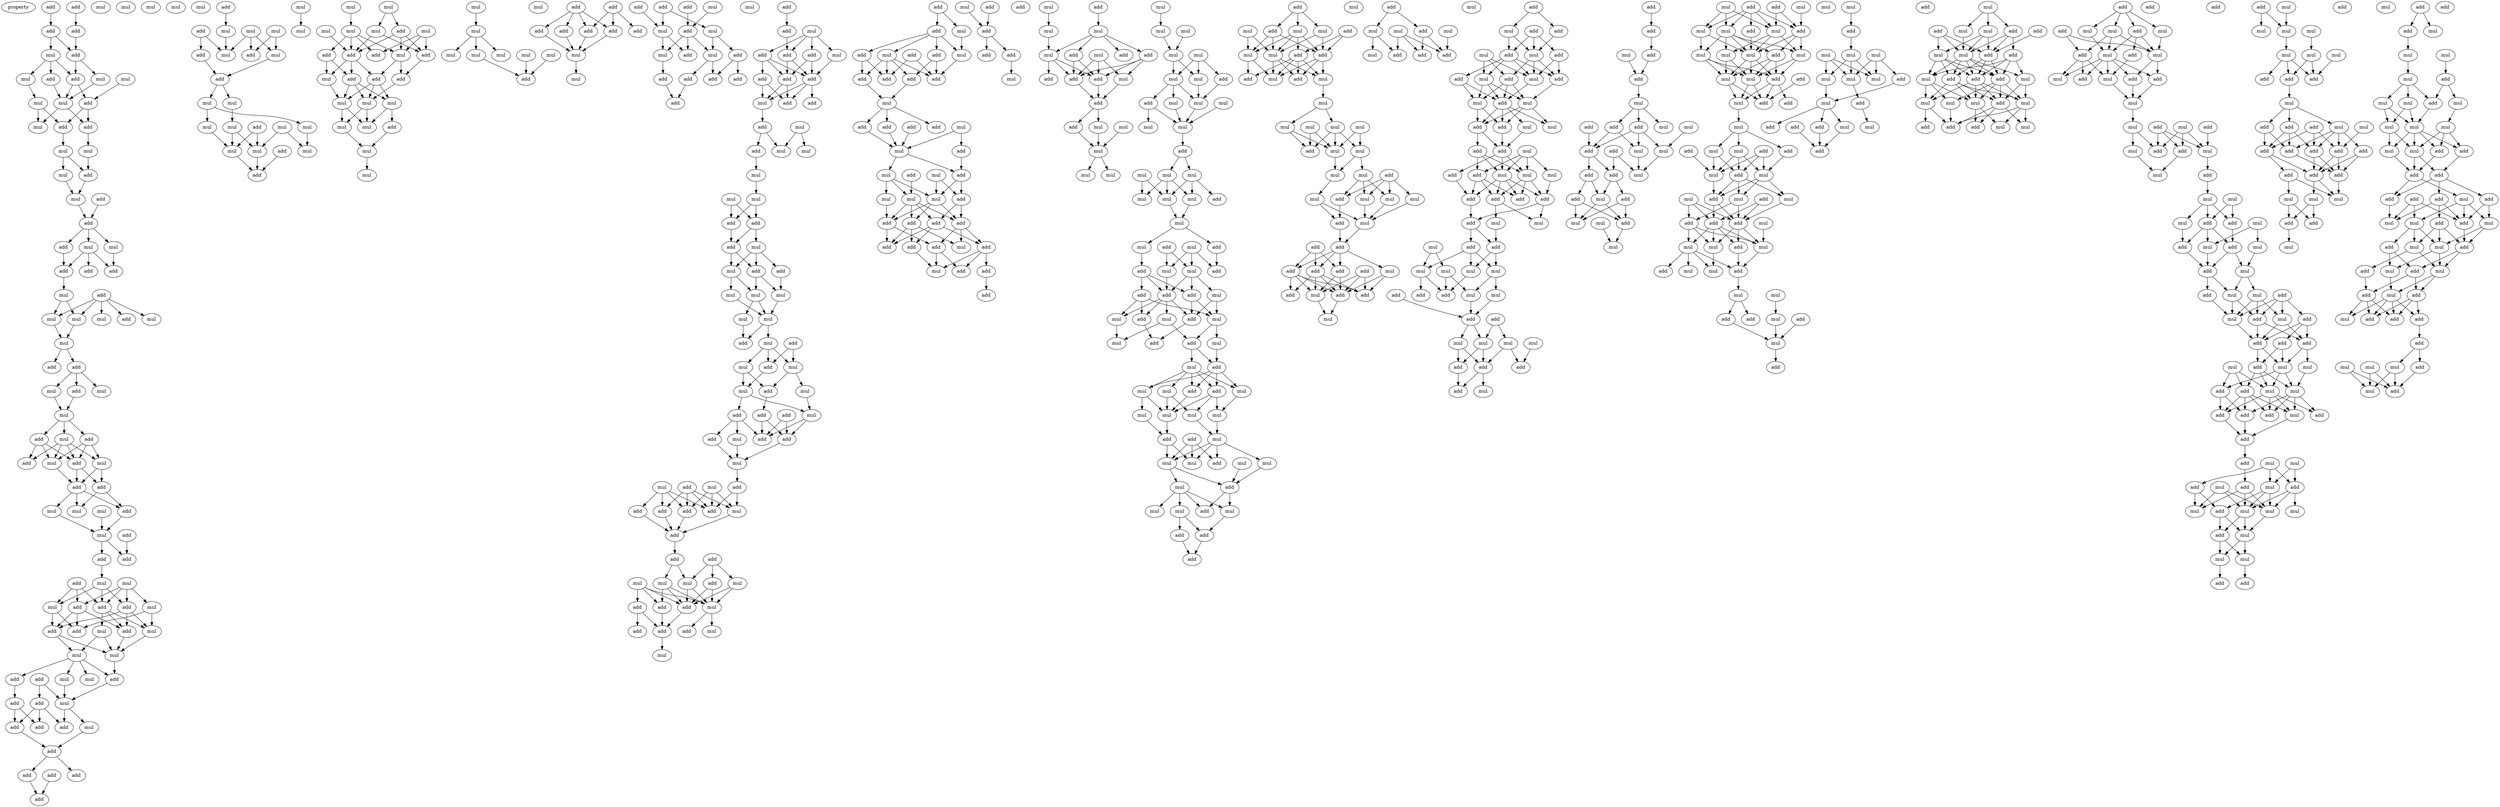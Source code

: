 digraph {
    node [fontcolor=black]
    property [mul=2,lf=1.2]
    0 [ label = add ];
    1 [ label = add ];
    2 [ label = mul ];
    3 [ label = add ];
    4 [ label = add ];
    5 [ label = add ];
    6 [ label = mul ];
    7 [ label = add ];
    8 [ label = mul ];
    9 [ label = add ];
    10 [ label = mul ];
    11 [ label = mul ];
    12 [ label = add ];
    13 [ label = mul ];
    14 [ label = mul ];
    15 [ label = mul ];
    16 [ label = add ];
    17 [ label = add ];
    18 [ label = mul ];
    19 [ label = mul ];
    20 [ label = add ];
    21 [ label = mul ];
    22 [ label = mul ];
    23 [ label = add ];
    24 [ label = add ];
    25 [ label = add ];
    26 [ label = mul ];
    27 [ label = mul ];
    28 [ label = add ];
    29 [ label = add ];
    30 [ label = add ];
    31 [ label = mul ];
    32 [ label = add ];
    33 [ label = mul ];
    34 [ label = mul ];
    35 [ label = mul ];
    36 [ label = mul ];
    37 [ label = add ];
    38 [ label = mul ];
    39 [ label = add ];
    40 [ label = add ];
    41 [ label = add ];
    42 [ label = mul ];
    43 [ label = mul ];
    44 [ label = mul ];
    45 [ label = mul ];
    46 [ label = mul ];
    47 [ label = add ];
    48 [ label = add ];
    49 [ label = mul ];
    50 [ label = add ];
    51 [ label = add ];
    52 [ label = mul ];
    53 [ label = mul ];
    54 [ label = add ];
    55 [ label = add ];
    56 [ label = mul ];
    57 [ label = add ];
    58 [ label = mul ];
    59 [ label = mul ];
    60 [ label = mul ];
    61 [ label = mul ];
    62 [ label = add ];
    63 [ label = add ];
    64 [ label = add ];
    65 [ label = add ];
    66 [ label = mul ];
    67 [ label = mul ];
    68 [ label = add ];
    69 [ label = mul ];
    70 [ label = add ];
    71 [ label = mul ];
    72 [ label = add ];
    73 [ label = add ];
    74 [ label = add ];
    75 [ label = mul ];
    76 [ label = mul ];
    77 [ label = add ];
    78 [ label = mul ];
    79 [ label = mul ];
    80 [ label = add ];
    81 [ label = mul ];
    82 [ label = add ];
    83 [ label = mul ];
    84 [ label = add ];
    85 [ label = add ];
    86 [ label = mul ];
    87 [ label = add ];
    88 [ label = add ];
    89 [ label = add ];
    90 [ label = mul ];
    91 [ label = mul ];
    92 [ label = add ];
    93 [ label = add ];
    94 [ label = add ];
    95 [ label = add ];
    96 [ label = add ];
    97 [ label = add ];
    98 [ label = add ];
    99 [ label = add ];
    100 [ label = mul ];
    101 [ label = mul ];
    102 [ label = mul ];
    103 [ label = add ];
    104 [ label = mul ];
    105 [ label = mul ];
    106 [ label = mul ];
    107 [ label = add ];
    108 [ label = add ];
    109 [ label = mul ];
    110 [ label = mul ];
    111 [ label = mul ];
    112 [ label = mul ];
    113 [ label = mul ];
    114 [ label = mul ];
    115 [ label = mul ];
    116 [ label = add ];
    117 [ label = add ];
    118 [ label = mul ];
    119 [ label = mul ];
    120 [ label = mul ];
    121 [ label = add ];
    122 [ label = mul ];
    123 [ label = mul ];
    124 [ label = mul ];
    125 [ label = mul ];
    126 [ label = mul ];
    127 [ label = add ];
    128 [ label = mul ];
    129 [ label = add ];
    130 [ label = add ];
    131 [ label = add ];
    132 [ label = add ];
    133 [ label = mul ];
    134 [ label = add ];
    135 [ label = mul ];
    136 [ label = add ];
    137 [ label = add ];
    138 [ label = mul ];
    139 [ label = mul ];
    140 [ label = mul ];
    141 [ label = mul ];
    142 [ label = add ];
    143 [ label = mul ];
    144 [ label = mul ];
    145 [ label = mul ];
    146 [ label = mul ];
    147 [ label = mul ];
    148 [ label = mul ];
    149 [ label = mul ];
    150 [ label = mul ];
    151 [ label = mul ];
    152 [ label = mul ];
    153 [ label = mul ];
    154 [ label = add ];
    155 [ label = add ];
    156 [ label = add ];
    157 [ label = add ];
    158 [ label = add ];
    159 [ label = add ];
    160 [ label = add ];
    161 [ label = add ];
    162 [ label = mul ];
    163 [ label = add ];
    164 [ label = add ];
    165 [ label = mul ];
    166 [ label = add ];
    167 [ label = mul ];
    168 [ label = mul ];
    169 [ label = add ];
    170 [ label = mul ];
    171 [ label = mul ];
    172 [ label = add ];
    173 [ label = add ];
    174 [ label = mul ];
    175 [ label = mul ];
    176 [ label = add ];
    177 [ label = add ];
    178 [ label = add ];
    179 [ label = add ];
    180 [ label = add ];
    181 [ label = add ];
    182 [ label = add ];
    183 [ label = mul ];
    184 [ label = add ];
    185 [ label = mul ];
    186 [ label = add ];
    187 [ label = add ];
    188 [ label = add ];
    189 [ label = add ];
    190 [ label = add ];
    191 [ label = add ];
    192 [ label = add ];
    193 [ label = mul ];
    194 [ label = add ];
    195 [ label = mul ];
    196 [ label = add ];
    197 [ label = mul ];
    198 [ label = mul ];
    199 [ label = mul ];
    200 [ label = mul ];
    201 [ label = mul ];
    202 [ label = add ];
    203 [ label = add ];
    204 [ label = mul ];
    205 [ label = add ];
    206 [ label = add ];
    207 [ label = mul ];
    208 [ label = add ];
    209 [ label = mul ];
    210 [ label = mul ];
    211 [ label = mul ];
    212 [ label = mul ];
    213 [ label = mul ];
    214 [ label = add ];
    215 [ label = add ];
    216 [ label = mul ];
    217 [ label = add ];
    218 [ label = mul ];
    219 [ label = mul ];
    220 [ label = add ];
    221 [ label = mul ];
    222 [ label = mul ];
    223 [ label = add ];
    224 [ label = add ];
    225 [ label = mul ];
    226 [ label = add ];
    227 [ label = add ];
    228 [ label = add ];
    229 [ label = add ];
    230 [ label = mul ];
    231 [ label = mul ];
    232 [ label = add ];
    233 [ label = mul ];
    234 [ label = mul ];
    235 [ label = add ];
    236 [ label = add ];
    237 [ label = mul ];
    238 [ label = add ];
    239 [ label = add ];
    240 [ label = add ];
    241 [ label = add ];
    242 [ label = add ];
    243 [ label = add ];
    244 [ label = mul ];
    245 [ label = mul ];
    246 [ label = mul ];
    247 [ label = mul ];
    248 [ label = add ];
    249 [ label = add ];
    250 [ label = mul ];
    251 [ label = add ];
    252 [ label = add ];
    253 [ label = add ];
    254 [ label = add ];
    255 [ label = mul ];
    256 [ label = add ];
    257 [ label = mul ];
    258 [ label = add ];
    259 [ label = mul ];
    260 [ label = add ];
    261 [ label = mul ];
    262 [ label = add ];
    263 [ label = add ];
    264 [ label = mul ];
    265 [ label = add ];
    266 [ label = add ];
    267 [ label = add ];
    268 [ label = add ];
    269 [ label = add ];
    270 [ label = mul ];
    271 [ label = add ];
    272 [ label = mul ];
    273 [ label = add ];
    274 [ label = add ];
    275 [ label = add ];
    276 [ label = add ];
    277 [ label = mul ];
    278 [ label = add ];
    279 [ label = mul ];
    280 [ label = add ];
    281 [ label = mul ];
    282 [ label = mul ];
    283 [ label = add ];
    284 [ label = mul ];
    285 [ label = mul ];
    286 [ label = add ];
    287 [ label = add ];
    288 [ label = add ];
    289 [ label = add ];
    290 [ label = add ];
    291 [ label = add ];
    292 [ label = add ];
    293 [ label = mul ];
    294 [ label = add ];
    295 [ label = mul ];
    296 [ label = add ];
    297 [ label = add ];
    298 [ label = add ];
    299 [ label = mul ];
    300 [ label = add ];
    301 [ label = add ];
    302 [ label = add ];
    303 [ label = add ];
    304 [ label = add ];
    305 [ label = mul ];
    306 [ label = mul ];
    307 [ label = add ];
    308 [ label = mul ];
    309 [ label = mul ];
    310 [ label = mul ];
    311 [ label = add ];
    312 [ label = add ];
    313 [ label = add ];
    314 [ label = mul ];
    315 [ label = add ];
    316 [ label = add ];
    317 [ label = mul ];
    318 [ label = add ];
    319 [ label = add ];
    320 [ label = mul ];
    321 [ label = add ];
    322 [ label = mul ];
    323 [ label = mul ];
    324 [ label = mul ];
    325 [ label = mul ];
    326 [ label = mul ];
    327 [ label = mul ];
    328 [ label = mul ];
    329 [ label = mul ];
    330 [ label = mul ];
    331 [ label = add ];
    332 [ label = mul ];
    333 [ label = mul ];
    334 [ label = mul ];
    335 [ label = mul ];
    336 [ label = mul ];
    337 [ label = add ];
    338 [ label = mul ];
    339 [ label = mul ];
    340 [ label = add ];
    341 [ label = mul ];
    342 [ label = mul ];
    343 [ label = mul ];
    344 [ label = mul ];
    345 [ label = mul ];
    346 [ label = add ];
    347 [ label = mul ];
    348 [ label = mul ];
    349 [ label = add ];
    350 [ label = mul ];
    351 [ label = add ];
    352 [ label = mul ];
    353 [ label = add ];
    354 [ label = mul ];
    355 [ label = mul ];
    356 [ label = add ];
    357 [ label = mul ];
    358 [ label = add ];
    359 [ label = add ];
    360 [ label = add ];
    361 [ label = mul ];
    362 [ label = add ];
    363 [ label = mul ];
    364 [ label = add ];
    365 [ label = mul ];
    366 [ label = mul ];
    367 [ label = mul ];
    368 [ label = add ];
    369 [ label = add ];
    370 [ label = add ];
    371 [ label = mul ];
    372 [ label = mul ];
    373 [ label = add ];
    374 [ label = add ];
    375 [ label = mul ];
    376 [ label = mul ];
    377 [ label = mul ];
    378 [ label = mul ];
    379 [ label = mul ];
    380 [ label = mul ];
    381 [ label = mul ];
    382 [ label = add ];
    383 [ label = add ];
    384 [ label = add ];
    385 [ label = mul ];
    386 [ label = mul ];
    387 [ label = mul ];
    388 [ label = mul ];
    389 [ label = mul ];
    390 [ label = add ];
    391 [ label = mul ];
    392 [ label = mul ];
    393 [ label = add ];
    394 [ label = mul ];
    395 [ label = add ];
    396 [ label = add ];
    397 [ label = add ];
    398 [ label = add ];
    399 [ label = add ];
    400 [ label = add ];
    401 [ label = mul ];
    402 [ label = mul ];
    403 [ label = mul ];
    404 [ label = mul ];
    405 [ label = mul ];
    406 [ label = add ];
    407 [ label = add ];
    408 [ label = mul ];
    409 [ label = add ];
    410 [ label = add ];
    411 [ label = mul ];
    412 [ label = mul ];
    413 [ label = mul ];
    414 [ label = mul ];
    415 [ label = mul ];
    416 [ label = mul ];
    417 [ label = mul ];
    418 [ label = mul ];
    419 [ label = mul ];
    420 [ label = add ];
    421 [ label = mul ];
    422 [ label = mul ];
    423 [ label = add ];
    424 [ label = mul ];
    425 [ label = mul ];
    426 [ label = add ];
    427 [ label = mul ];
    428 [ label = mul ];
    429 [ label = add ];
    430 [ label = mul ];
    431 [ label = add ];
    432 [ label = add ];
    433 [ label = add ];
    434 [ label = add ];
    435 [ label = add ];
    436 [ label = add ];
    437 [ label = mul ];
    438 [ label = add ];
    439 [ label = mul ];
    440 [ label = add ];
    441 [ label = add ];
    442 [ label = mul ];
    443 [ label = add ];
    444 [ label = mul ];
    445 [ label = mul ];
    446 [ label = mul ];
    447 [ label = add ];
    448 [ label = add ];
    449 [ label = add ];
    450 [ label = add ];
    451 [ label = mul ];
    452 [ label = mul ];
    453 [ label = add ];
    454 [ label = mul ];
    455 [ label = add ];
    456 [ label = add ];
    457 [ label = add ];
    458 [ label = mul ];
    459 [ label = mul ];
    460 [ label = add ];
    461 [ label = add ];
    462 [ label = add ];
    463 [ label = mul ];
    464 [ label = add ];
    465 [ label = mul ];
    466 [ label = add ];
    467 [ label = mul ];
    468 [ label = mul ];
    469 [ label = add ];
    470 [ label = mul ];
    471 [ label = mul ];
    472 [ label = add ];
    473 [ label = mul ];
    474 [ label = add ];
    475 [ label = add ];
    476 [ label = add ];
    477 [ label = mul ];
    478 [ label = add ];
    479 [ label = mul ];
    480 [ label = mul ];
    481 [ label = add ];
    482 [ label = add ];
    483 [ label = add ];
    484 [ label = add ];
    485 [ label = add ];
    486 [ label = mul ];
    487 [ label = mul ];
    488 [ label = add ];
    489 [ label = add ];
    490 [ label = mul ];
    491 [ label = mul ];
    492 [ label = mul ];
    493 [ label = mul ];
    494 [ label = mul ];
    495 [ label = add ];
    496 [ label = add ];
    497 [ label = add ];
    498 [ label = mul ];
    499 [ label = mul ];
    500 [ label = add ];
    501 [ label = add ];
    502 [ label = mul ];
    503 [ label = mul ];
    504 [ label = mul ];
    505 [ label = mul ];
    506 [ label = add ];
    507 [ label = add ];
    508 [ label = add ];
    509 [ label = add ];
    510 [ label = add ];
    511 [ label = mul ];
    512 [ label = add ];
    513 [ label = mul ];
    514 [ label = add ];
    515 [ label = add ];
    516 [ label = mul ];
    517 [ label = mul ];
    518 [ label = add ];
    519 [ label = mul ];
    520 [ label = add ];
    521 [ label = add ];
    522 [ label = add ];
    523 [ label = add ];
    524 [ label = mul ];
    525 [ label = mul ];
    526 [ label = mul ];
    527 [ label = add ];
    528 [ label = add ];
    529 [ label = add ];
    530 [ label = mul ];
    531 [ label = add ];
    532 [ label = mul ];
    533 [ label = mul ];
    534 [ label = add ];
    535 [ label = mul ];
    536 [ label = add ];
    537 [ label = mul ];
    538 [ label = add ];
    539 [ label = mul ];
    540 [ label = add ];
    541 [ label = add ];
    542 [ label = mul ];
    543 [ label = mul ];
    544 [ label = mul ];
    545 [ label = mul ];
    546 [ label = mul ];
    547 [ label = mul ];
    548 [ label = add ];
    549 [ label = mul ];
    550 [ label = mul ];
    551 [ label = add ];
    552 [ label = add ];
    553 [ label = mul ];
    554 [ label = add ];
    555 [ label = mul ];
    556 [ label = add ];
    557 [ label = mul ];
    558 [ label = add ];
    559 [ label = mul ];
    560 [ label = add ];
    561 [ label = add ];
    562 [ label = mul ];
    563 [ label = mul ];
    564 [ label = add ];
    565 [ label = mul ];
    566 [ label = mul ];
    567 [ label = add ];
    568 [ label = add ];
    569 [ label = mul ];
    570 [ label = mul ];
    571 [ label = add ];
    572 [ label = add ];
    573 [ label = add ];
    574 [ label = mul ];
    575 [ label = mul ];
    576 [ label = mul ];
    577 [ label = add ];
    578 [ label = mul ];
    579 [ label = mul ];
    580 [ label = add ];
    581 [ label = mul ];
    582 [ label = add ];
    583 [ label = mul ];
    584 [ label = mul ];
    585 [ label = add ];
    586 [ label = add ];
    587 [ label = mul ];
    588 [ label = mul ];
    589 [ label = add ];
    590 [ label = mul ];
    591 [ label = add ];
    592 [ label = mul ];
    593 [ label = add ];
    594 [ label = add ];
    595 [ label = mul ];
    596 [ label = mul ];
    597 [ label = mul ];
    598 [ label = mul ];
    599 [ label = mul ];
    600 [ label = add ];
    601 [ label = mul ];
    602 [ label = mul ];
    603 [ label = add ];
    604 [ label = add ];
    605 [ label = mul ];
    606 [ label = mul ];
    607 [ label = add ];
    608 [ label = add ];
    609 [ label = add ];
    610 [ label = mul ];
    611 [ label = mul ];
    612 [ label = add ];
    613 [ label = add ];
    614 [ label = mul ];
    615 [ label = add ];
    616 [ label = add ];
    617 [ label = add ];
    618 [ label = mul ];
    619 [ label = mul ];
    620 [ label = add ];
    621 [ label = add ];
    622 [ label = mul ];
    623 [ label = add ];
    624 [ label = mul ];
    625 [ label = mul ];
    626 [ label = mul ];
    627 [ label = mul ];
    628 [ label = mul ];
    629 [ label = add ];
    630 [ label = mul ];
    631 [ label = add ];
    632 [ label = mul ];
    633 [ label = add ];
    634 [ label = add ];
    635 [ label = add ];
    636 [ label = add ];
    637 [ label = add ];
    638 [ label = mul ];
    639 [ label = mul ];
    640 [ label = mul ];
    641 [ label = mul ];
    642 [ label = mul ];
    643 [ label = add ];
    644 [ label = add ];
    645 [ label = mul ];
    646 [ label = add ];
    647 [ label = add ];
    648 [ label = mul ];
    649 [ label = add ];
    650 [ label = mul ];
    651 [ label = mul ];
    652 [ label = add ];
    653 [ label = mul ];
    654 [ label = add ];
    655 [ label = mul ];
    656 [ label = mul ];
    657 [ label = add ];
    658 [ label = add ];
    659 [ label = add ];
    660 [ label = mul ];
    661 [ label = mul ];
    662 [ label = mul ];
    663 [ label = mul ];
    664 [ label = add ];
    665 [ label = mul ];
    666 [ label = add ];
    667 [ label = add ];
    668 [ label = add ];
    669 [ label = mul ];
    670 [ label = mul ];
    671 [ label = mul ];
    672 [ label = add ];
    673 [ label = add ];
    674 [ label = mul ];
    675 [ label = add ];
    676 [ label = mul ];
    677 [ label = add ];
    678 [ label = add ];
    679 [ label = mul ];
    680 [ label = mul ];
    681 [ label = add ];
    682 [ label = add ];
    683 [ label = add ];
    684 [ label = mul ];
    685 [ label = add ];
    686 [ label = mul ];
    687 [ label = mul ];
    688 [ label = add ];
    689 [ label = mul ];
    690 [ label = mul ];
    691 [ label = add ];
    692 [ label = add ];
    693 [ label = add ];
    694 [ label = add ];
    695 [ label = mul ];
    696 [ label = add ];
    697 [ label = add ];
    698 [ label = add ];
    699 [ label = mul ];
    700 [ label = mul ];
    701 [ label = add ];
    702 [ label = add ];
    703 [ label = mul ];
    704 [ label = mul ];
    705 [ label = add ];
    706 [ label = mul ];
    707 [ label = mul ];
    708 [ label = add ];
    709 [ label = mul ];
    710 [ label = mul ];
    711 [ label = mul ];
    712 [ label = add ];
    713 [ label = mul ];
    714 [ label = mul ];
    715 [ label = add ];
    716 [ label = add ];
    717 [ label = add ];
    718 [ label = add ];
    719 [ label = add ];
    720 [ label = mul ];
    721 [ label = mul ];
    722 [ label = mul ];
    723 [ label = mul ];
    724 [ label = mul ];
    725 [ label = mul ];
    726 [ label = add ];
    727 [ label = mul ];
    728 [ label = add ];
    729 [ label = add ];
    730 [ label = add ];
    731 [ label = mul ];
    732 [ label = mul ];
    733 [ label = add ];
    734 [ label = mul ];
    735 [ label = add ];
    736 [ label = mul ];
    737 [ label = add ];
    738 [ label = add ];
    739 [ label = add ];
    740 [ label = add ];
    741 [ label = add ];
    742 [ label = add ];
    743 [ label = add ];
    744 [ label = add ];
    745 [ label = add ];
    746 [ label = mul ];
    747 [ label = mul ];
    748 [ label = mul ];
    749 [ label = add ];
    750 [ label = add ];
    751 [ label = mul ];
    752 [ label = add ];
    753 [ label = add ];
    754 [ label = mul ];
    755 [ label = mul ];
    756 [ label = mul ];
    757 [ label = mul ];
    758 [ label = add ];
    759 [ label = mul ];
    760 [ label = add ];
    761 [ label = mul ];
    762 [ label = mul ];
    763 [ label = mul ];
    764 [ label = mul ];
    765 [ label = mul ];
    766 [ label = add ];
    767 [ label = mul ];
    768 [ label = mul ];
    769 [ label = add ];
    770 [ label = add ];
    771 [ label = add ];
    772 [ label = add ];
    773 [ label = add ];
    774 [ label = add ];
    775 [ label = add ];
    776 [ label = mul ];
    777 [ label = mul ];
    778 [ label = mul ];
    779 [ label = add ];
    780 [ label = add ];
    781 [ label = mul ];
    782 [ label = add ];
    783 [ label = mul ];
    784 [ label = add ];
    785 [ label = mul ];
    786 [ label = mul ];
    787 [ label = mul ];
    788 [ label = add ];
    789 [ label = add ];
    790 [ label = add ];
    791 [ label = mul ];
    792 [ label = add ];
    793 [ label = add ];
    794 [ label = add ];
    795 [ label = add ];
    796 [ label = mul ];
    797 [ label = add ];
    798 [ label = mul ];
    799 [ label = mul ];
    800 [ label = mul ];
    801 [ label = add ];
    802 [ label = add ];
    803 [ label = mul ];
    804 [ label = add ];
    0 -> 3 [ name = 0 ];
    1 -> 4 [ name = 1 ];
    3 -> 5 [ name = 2 ];
    3 -> 6 [ name = 3 ];
    4 -> 5 [ name = 4 ];
    5 -> 8 [ name = 5 ];
    5 -> 9 [ name = 6 ];
    6 -> 7 [ name = 7 ];
    6 -> 9 [ name = 8 ];
    6 -> 11 [ name = 9 ];
    7 -> 13 [ name = 10 ];
    8 -> 13 [ name = 11 ];
    9 -> 12 [ name = 12 ];
    9 -> 13 [ name = 13 ];
    10 -> 12 [ name = 14 ];
    11 -> 14 [ name = 15 ];
    12 -> 16 [ name = 16 ];
    12 -> 17 [ name = 17 ];
    13 -> 15 [ name = 18 ];
    13 -> 17 [ name = 19 ];
    14 -> 15 [ name = 20 ];
    14 -> 16 [ name = 21 ];
    16 -> 18 [ name = 22 ];
    17 -> 19 [ name = 23 ];
    18 -> 20 [ name = 24 ];
    18 -> 21 [ name = 25 ];
    19 -> 20 [ name = 26 ];
    20 -> 22 [ name = 27 ];
    21 -> 22 [ name = 28 ];
    22 -> 24 [ name = 29 ];
    23 -> 24 [ name = 30 ];
    24 -> 25 [ name = 31 ];
    24 -> 26 [ name = 32 ];
    24 -> 27 [ name = 33 ];
    25 -> 30 [ name = 34 ];
    26 -> 29 [ name = 35 ];
    27 -> 28 [ name = 36 ];
    27 -> 29 [ name = 37 ];
    27 -> 30 [ name = 38 ];
    30 -> 31 [ name = 39 ];
    31 -> 34 [ name = 40 ];
    31 -> 36 [ name = 41 ];
    32 -> 33 [ name = 42 ];
    32 -> 34 [ name = 43 ];
    32 -> 35 [ name = 44 ];
    32 -> 36 [ name = 45 ];
    32 -> 37 [ name = 46 ];
    34 -> 38 [ name = 47 ];
    36 -> 38 [ name = 48 ];
    38 -> 39 [ name = 49 ];
    38 -> 40 [ name = 50 ];
    40 -> 41 [ name = 51 ];
    40 -> 43 [ name = 52 ];
    40 -> 44 [ name = 53 ];
    41 -> 46 [ name = 54 ];
    43 -> 46 [ name = 55 ];
    46 -> 47 [ name = 56 ];
    46 -> 48 [ name = 57 ];
    46 -> 49 [ name = 58 ];
    47 -> 50 [ name = 59 ];
    47 -> 51 [ name = 60 ];
    47 -> 52 [ name = 61 ];
    48 -> 51 [ name = 62 ];
    48 -> 52 [ name = 63 ];
    48 -> 53 [ name = 64 ];
    49 -> 50 [ name = 65 ];
    49 -> 51 [ name = 66 ];
    49 -> 52 [ name = 67 ];
    49 -> 53 [ name = 68 ];
    51 -> 54 [ name = 69 ];
    51 -> 55 [ name = 70 ];
    52 -> 55 [ name = 71 ];
    53 -> 54 [ name = 72 ];
    53 -> 55 [ name = 73 ];
    54 -> 57 [ name = 74 ];
    54 -> 59 [ name = 75 ];
    55 -> 56 [ name = 76 ];
    55 -> 57 [ name = 77 ];
    55 -> 59 [ name = 78 ];
    56 -> 61 [ name = 79 ];
    57 -> 61 [ name = 80 ];
    60 -> 61 [ name = 81 ];
    61 -> 63 [ name = 82 ];
    61 -> 64 [ name = 83 ];
    62 -> 64 [ name = 84 ];
    63 -> 66 [ name = 85 ];
    65 -> 69 [ name = 86 ];
    65 -> 70 [ name = 87 ];
    65 -> 72 [ name = 88 ];
    66 -> 68 [ name = 89 ];
    66 -> 69 [ name = 90 ];
    66 -> 72 [ name = 91 ];
    67 -> 68 [ name = 92 ];
    67 -> 70 [ name = 93 ];
    67 -> 71 [ name = 94 ];
    67 -> 72 [ name = 95 ];
    68 -> 73 [ name = 96 ];
    68 -> 75 [ name = 97 ];
    68 -> 77 [ name = 98 ];
    69 -> 73 [ name = 99 ];
    69 -> 74 [ name = 100 ];
    70 -> 73 [ name = 101 ];
    70 -> 74 [ name = 102 ];
    70 -> 77 [ name = 103 ];
    71 -> 74 [ name = 104 ];
    71 -> 75 [ name = 105 ];
    72 -> 75 [ name = 106 ];
    72 -> 76 [ name = 107 ];
    72 -> 77 [ name = 108 ];
    73 -> 78 [ name = 109 ];
    73 -> 79 [ name = 110 ];
    75 -> 78 [ name = 111 ];
    76 -> 78 [ name = 112 ];
    76 -> 79 [ name = 113 ];
    77 -> 78 [ name = 114 ];
    78 -> 82 [ name = 115 ];
    79 -> 80 [ name = 116 ];
    79 -> 81 [ name = 117 ];
    79 -> 82 [ name = 118 ];
    79 -> 83 [ name = 119 ];
    80 -> 87 [ name = 120 ];
    81 -> 86 [ name = 121 ];
    82 -> 86 [ name = 122 ];
    84 -> 85 [ name = 123 ];
    84 -> 86 [ name = 124 ];
    85 -> 88 [ name = 125 ];
    85 -> 89 [ name = 126 ];
    85 -> 92 [ name = 127 ];
    86 -> 91 [ name = 128 ];
    86 -> 92 [ name = 129 ];
    87 -> 88 [ name = 130 ];
    87 -> 89 [ name = 131 ];
    88 -> 93 [ name = 132 ];
    91 -> 93 [ name = 133 ];
    93 -> 95 [ name = 134 ];
    93 -> 96 [ name = 135 ];
    94 -> 97 [ name = 136 ];
    95 -> 97 [ name = 137 ];
    98 -> 100 [ name = 138 ];
    99 -> 105 [ name = 139 ];
    99 -> 107 [ name = 140 ];
    100 -> 105 [ name = 141 ];
    101 -> 103 [ name = 142 ];
    101 -> 106 [ name = 143 ];
    102 -> 103 [ name = 144 ];
    102 -> 105 [ name = 145 ];
    102 -> 106 [ name = 146 ];
    104 -> 109 [ name = 147 ];
    106 -> 108 [ name = 148 ];
    107 -> 108 [ name = 149 ];
    108 -> 110 [ name = 150 ];
    108 -> 111 [ name = 151 ];
    110 -> 113 [ name = 152 ];
    110 -> 114 [ name = 153 ];
    111 -> 115 [ name = 154 ];
    112 -> 118 [ name = 155 ];
    112 -> 120 [ name = 156 ];
    113 -> 119 [ name = 157 ];
    114 -> 120 [ name = 158 ];
    115 -> 118 [ name = 159 ];
    115 -> 119 [ name = 160 ];
    116 -> 118 [ name = 161 ];
    116 -> 119 [ name = 162 ];
    117 -> 121 [ name = 163 ];
    118 -> 121 [ name = 164 ];
    119 -> 121 [ name = 165 ];
    122 -> 124 [ name = 166 ];
    123 -> 126 [ name = 167 ];
    123 -> 127 [ name = 168 ];
    124 -> 130 [ name = 169 ];
    124 -> 131 [ name = 170 ];
    124 -> 132 [ name = 171 ];
    124 -> 133 [ name = 172 ];
    125 -> 132 [ name = 173 ];
    126 -> 129 [ name = 174 ];
    126 -> 132 [ name = 175 ];
    127 -> 129 [ name = 176 ];
    127 -> 132 [ name = 177 ];
    127 -> 133 [ name = 178 ];
    128 -> 129 [ name = 179 ];
    128 -> 131 [ name = 180 ];
    128 -> 133 [ name = 181 ];
    129 -> 137 [ name = 182 ];
    130 -> 135 [ name = 183 ];
    130 -> 136 [ name = 184 ];
    132 -> 134 [ name = 185 ];
    132 -> 135 [ name = 186 ];
    132 -> 136 [ name = 187 ];
    133 -> 134 [ name = 188 ];
    133 -> 137 [ name = 189 ];
    134 -> 138 [ name = 190 ];
    134 -> 139 [ name = 191 ];
    134 -> 140 [ name = 192 ];
    135 -> 139 [ name = 193 ];
    136 -> 138 [ name = 194 ];
    136 -> 139 [ name = 195 ];
    136 -> 140 [ name = 196 ];
    137 -> 138 [ name = 197 ];
    138 -> 141 [ name = 198 ];
    138 -> 143 [ name = 199 ];
    139 -> 141 [ name = 200 ];
    139 -> 143 [ name = 201 ];
    140 -> 141 [ name = 202 ];
    140 -> 142 [ name = 203 ];
    142 -> 144 [ name = 204 ];
    143 -> 144 [ name = 205 ];
    144 -> 146 [ name = 206 ];
    145 -> 148 [ name = 207 ];
    148 -> 149 [ name = 208 ];
    148 -> 150 [ name = 209 ];
    148 -> 151 [ name = 210 ];
    150 -> 154 [ name = 211 ];
    152 -> 154 [ name = 212 ];
    153 -> 154 [ name = 213 ];
    155 -> 157 [ name = 214 ];
    155 -> 158 [ name = 215 ];
    155 -> 160 [ name = 216 ];
    155 -> 161 [ name = 217 ];
    156 -> 157 [ name = 218 ];
    156 -> 159 [ name = 219 ];
    156 -> 160 [ name = 220 ];
    157 -> 162 [ name = 221 ];
    158 -> 162 [ name = 222 ];
    160 -> 162 [ name = 223 ];
    161 -> 162 [ name = 224 ];
    162 -> 167 [ name = 225 ];
    163 -> 168 [ name = 226 ];
    163 -> 170 [ name = 227 ];
    164 -> 169 [ name = 228 ];
    165 -> 169 [ name = 229 ];
    166 -> 168 [ name = 230 ];
    168 -> 173 [ name = 231 ];
    168 -> 174 [ name = 232 ];
    169 -> 171 [ name = 233 ];
    169 -> 173 [ name = 234 ];
    169 -> 174 [ name = 235 ];
    170 -> 171 [ name = 236 ];
    170 -> 172 [ name = 237 ];
    171 -> 177 [ name = 238 ];
    171 -> 178 [ name = 239 ];
    172 -> 176 [ name = 240 ];
    172 -> 178 [ name = 241 ];
    174 -> 179 [ name = 242 ];
    177 -> 180 [ name = 243 ];
    179 -> 180 [ name = 244 ];
    181 -> 182 [ name = 245 ];
    182 -> 186 [ name = 246 ];
    183 -> 184 [ name = 247 ];
    183 -> 185 [ name = 248 ];
    183 -> 186 [ name = 249 ];
    183 -> 187 [ name = 250 ];
    184 -> 188 [ name = 251 ];
    184 -> 189 [ name = 252 ];
    184 -> 190 [ name = 253 ];
    185 -> 189 [ name = 254 ];
    186 -> 189 [ name = 255 ];
    186 -> 190 [ name = 256 ];
    187 -> 189 [ name = 257 ];
    187 -> 190 [ name = 258 ];
    188 -> 191 [ name = 259 ];
    188 -> 193 [ name = 260 ];
    189 -> 191 [ name = 261 ];
    189 -> 192 [ name = 262 ];
    189 -> 193 [ name = 263 ];
    190 -> 191 [ name = 264 ];
    190 -> 193 [ name = 265 ];
    193 -> 194 [ name = 266 ];
    194 -> 196 [ name = 267 ];
    194 -> 198 [ name = 268 ];
    195 -> 197 [ name = 269 ];
    195 -> 198 [ name = 270 ];
    196 -> 199 [ name = 271 ];
    199 -> 201 [ name = 272 ];
    200 -> 202 [ name = 273 ];
    200 -> 203 [ name = 274 ];
    201 -> 202 [ name = 275 ];
    201 -> 203 [ name = 276 ];
    202 -> 205 [ name = 277 ];
    203 -> 204 [ name = 278 ];
    203 -> 205 [ name = 279 ];
    204 -> 206 [ name = 280 ];
    204 -> 207 [ name = 281 ];
    204 -> 208 [ name = 282 ];
    205 -> 207 [ name = 283 ];
    205 -> 208 [ name = 284 ];
    206 -> 210 [ name = 285 ];
    207 -> 209 [ name = 286 ];
    207 -> 211 [ name = 287 ];
    208 -> 209 [ name = 288 ];
    208 -> 210 [ name = 289 ];
    209 -> 212 [ name = 290 ];
    209 -> 213 [ name = 291 ];
    210 -> 212 [ name = 292 ];
    211 -> 212 [ name = 293 ];
    212 -> 214 [ name = 294 ];
    212 -> 216 [ name = 295 ];
    213 -> 214 [ name = 296 ];
    215 -> 217 [ name = 297 ];
    215 -> 218 [ name = 298 ];
    216 -> 217 [ name = 299 ];
    216 -> 218 [ name = 300 ];
    216 -> 219 [ name = 301 ];
    217 -> 222 [ name = 302 ];
    218 -> 220 [ name = 303 ];
    218 -> 221 [ name = 304 ];
    219 -> 220 [ name = 305 ];
    219 -> 222 [ name = 306 ];
    220 -> 224 [ name = 307 ];
    221 -> 225 [ name = 308 ];
    222 -> 223 [ name = 309 ];
    222 -> 225 [ name = 310 ];
    223 -> 228 [ name = 311 ];
    223 -> 229 [ name = 312 ];
    223 -> 230 [ name = 313 ];
    224 -> 227 [ name = 314 ];
    224 -> 229 [ name = 315 ];
    225 -> 227 [ name = 316 ];
    225 -> 229 [ name = 317 ];
    226 -> 227 [ name = 318 ];
    226 -> 229 [ name = 319 ];
    227 -> 231 [ name = 320 ];
    228 -> 231 [ name = 321 ];
    230 -> 231 [ name = 322 ];
    231 -> 232 [ name = 323 ];
    232 -> 237 [ name = 324 ];
    232 -> 240 [ name = 325 ];
    233 -> 236 [ name = 326 ];
    233 -> 238 [ name = 327 ];
    233 -> 239 [ name = 328 ];
    233 -> 240 [ name = 329 ];
    234 -> 237 [ name = 330 ];
    234 -> 238 [ name = 331 ];
    234 -> 240 [ name = 332 ];
    235 -> 236 [ name = 333 ];
    235 -> 237 [ name = 334 ];
    235 -> 238 [ name = 335 ];
    235 -> 240 [ name = 336 ];
    236 -> 241 [ name = 337 ];
    237 -> 241 [ name = 338 ];
    238 -> 241 [ name = 339 ];
    239 -> 241 [ name = 340 ];
    241 -> 242 [ name = 341 ];
    242 -> 244 [ name = 342 ];
    242 -> 246 [ name = 343 ];
    243 -> 245 [ name = 344 ];
    243 -> 246 [ name = 345 ];
    243 -> 248 [ name = 346 ];
    244 -> 249 [ name = 347 ];
    244 -> 250 [ name = 348 ];
    244 -> 251 [ name = 349 ];
    245 -> 249 [ name = 350 ];
    245 -> 250 [ name = 351 ];
    246 -> 249 [ name = 352 ];
    246 -> 250 [ name = 353 ];
    247 -> 249 [ name = 354 ];
    247 -> 250 [ name = 355 ];
    247 -> 251 [ name = 356 ];
    247 -> 252 [ name = 357 ];
    248 -> 249 [ name = 358 ];
    248 -> 250 [ name = 359 ];
    249 -> 256 [ name = 360 ];
    250 -> 254 [ name = 361 ];
    250 -> 255 [ name = 362 ];
    251 -> 256 [ name = 363 ];
    252 -> 253 [ name = 364 ];
    252 -> 256 [ name = 365 ];
    256 -> 257 [ name = 366 ];
    258 -> 259 [ name = 367 ];
    258 -> 260 [ name = 368 ];
    259 -> 264 [ name = 369 ];
    260 -> 261 [ name = 370 ];
    260 -> 263 [ name = 371 ];
    260 -> 264 [ name = 372 ];
    260 -> 265 [ name = 373 ];
    261 -> 266 [ name = 374 ];
    261 -> 267 [ name = 375 ];
    261 -> 268 [ name = 376 ];
    261 -> 269 [ name = 377 ];
    262 -> 266 [ name = 378 ];
    262 -> 268 [ name = 379 ];
    263 -> 267 [ name = 380 ];
    263 -> 268 [ name = 381 ];
    264 -> 266 [ name = 382 ];
    265 -> 266 [ name = 383 ];
    265 -> 269 [ name = 384 ];
    267 -> 270 [ name = 385 ];
    269 -> 270 [ name = 386 ];
    270 -> 271 [ name = 387 ];
    270 -> 273 [ name = 388 ];
    270 -> 274 [ name = 389 ];
    272 -> 276 [ name = 390 ];
    272 -> 277 [ name = 391 ];
    273 -> 277 [ name = 392 ];
    274 -> 277 [ name = 393 ];
    275 -> 277 [ name = 394 ];
    276 -> 280 [ name = 395 ];
    277 -> 279 [ name = 396 ];
    277 -> 280 [ name = 397 ];
    278 -> 284 [ name = 398 ];
    279 -> 282 [ name = 399 ];
    279 -> 284 [ name = 400 ];
    279 -> 285 [ name = 401 ];
    280 -> 283 [ name = 402 ];
    280 -> 285 [ name = 403 ];
    281 -> 283 [ name = 404 ];
    281 -> 285 [ name = 405 ];
    282 -> 286 [ name = 406 ];
    283 -> 288 [ name = 407 ];
    283 -> 289 [ name = 408 ];
    284 -> 286 [ name = 409 ];
    284 -> 287 [ name = 410 ];
    284 -> 288 [ name = 411 ];
    284 -> 289 [ name = 412 ];
    285 -> 286 [ name = 413 ];
    285 -> 287 [ name = 414 ];
    285 -> 289 [ name = 415 ];
    286 -> 291 [ name = 416 ];
    286 -> 294 [ name = 417 ];
    287 -> 291 [ name = 418 ];
    287 -> 292 [ name = 419 ];
    287 -> 293 [ name = 420 ];
    288 -> 290 [ name = 421 ];
    288 -> 291 [ name = 422 ];
    288 -> 292 [ name = 423 ];
    289 -> 290 [ name = 424 ];
    289 -> 293 [ name = 425 ];
    289 -> 294 [ name = 426 ];
    290 -> 295 [ name = 427 ];
    290 -> 296 [ name = 428 ];
    290 -> 297 [ name = 429 ];
    292 -> 295 [ name = 430 ];
    294 -> 295 [ name = 431 ];
    294 -> 296 [ name = 432 ];
    297 -> 298 [ name = 433 ];
    299 -> 301 [ name = 434 ];
    300 -> 301 [ name = 435 ];
    301 -> 303 [ name = 436 ];
    301 -> 304 [ name = 437 ];
    304 -> 305 [ name = 438 ];
    306 -> 308 [ name = 439 ];
    307 -> 309 [ name = 440 ];
    308 -> 314 [ name = 441 ];
    309 -> 311 [ name = 442 ];
    309 -> 312 [ name = 443 ];
    309 -> 313 [ name = 444 ];
    309 -> 314 [ name = 445 ];
    310 -> 316 [ name = 446 ];
    310 -> 317 [ name = 447 ];
    310 -> 318 [ name = 448 ];
    311 -> 316 [ name = 449 ];
    311 -> 318 [ name = 450 ];
    312 -> 316 [ name = 451 ];
    312 -> 317 [ name = 452 ];
    312 -> 318 [ name = 453 ];
    314 -> 315 [ name = 454 ];
    314 -> 316 [ name = 455 ];
    314 -> 318 [ name = 456 ];
    316 -> 319 [ name = 457 ];
    317 -> 319 [ name = 458 ];
    318 -> 319 [ name = 459 ];
    319 -> 320 [ name = 460 ];
    319 -> 321 [ name = 461 ];
    320 -> 323 [ name = 462 ];
    321 -> 323 [ name = 463 ];
    322 -> 323 [ name = 464 ];
    323 -> 325 [ name = 465 ];
    323 -> 326 [ name = 466 ];
    324 -> 327 [ name = 467 ];
    327 -> 329 [ name = 468 ];
    328 -> 329 [ name = 469 ];
    329 -> 332 [ name = 470 ];
    329 -> 333 [ name = 471 ];
    330 -> 331 [ name = 472 ];
    330 -> 332 [ name = 473 ];
    330 -> 333 [ name = 474 ];
    331 -> 336 [ name = 475 ];
    332 -> 334 [ name = 476 ];
    332 -> 336 [ name = 477 ];
    332 -> 337 [ name = 478 ];
    333 -> 336 [ name = 479 ];
    334 -> 339 [ name = 480 ];
    335 -> 339 [ name = 481 ];
    336 -> 339 [ name = 482 ];
    337 -> 338 [ name = 483 ];
    337 -> 339 [ name = 484 ];
    339 -> 340 [ name = 485 ];
    340 -> 341 [ name = 486 ];
    340 -> 343 [ name = 487 ];
    341 -> 345 [ name = 488 ];
    341 -> 346 [ name = 489 ];
    341 -> 347 [ name = 490 ];
    342 -> 344 [ name = 491 ];
    342 -> 345 [ name = 492 ];
    343 -> 344 [ name = 493 ];
    343 -> 345 [ name = 494 ];
    343 -> 347 [ name = 495 ];
    345 -> 348 [ name = 496 ];
    347 -> 348 [ name = 497 ];
    348 -> 350 [ name = 498 ];
    348 -> 351 [ name = 499 ];
    349 -> 354 [ name = 500 ];
    349 -> 355 [ name = 501 ];
    350 -> 356 [ name = 502 ];
    351 -> 353 [ name = 503 ];
    352 -> 353 [ name = 504 ];
    352 -> 354 [ name = 505 ];
    352 -> 355 [ name = 506 ];
    354 -> 359 [ name = 507 ];
    355 -> 357 [ name = 508 ];
    355 -> 358 [ name = 509 ];
    355 -> 359 [ name = 510 ];
    356 -> 358 [ name = 511 ];
    356 -> 359 [ name = 512 ];
    356 -> 360 [ name = 513 ];
    357 -> 363 [ name = 514 ];
    357 -> 364 [ name = 515 ];
    358 -> 363 [ name = 516 ];
    358 -> 364 [ name = 517 ];
    359 -> 361 [ name = 518 ];
    359 -> 362 [ name = 519 ];
    359 -> 364 [ name = 520 ];
    359 -> 365 [ name = 521 ];
    360 -> 362 [ name = 522 ];
    360 -> 363 [ name = 523 ];
    360 -> 365 [ name = 524 ];
    361 -> 367 [ name = 525 ];
    361 -> 368 [ name = 526 ];
    362 -> 369 [ name = 527 ];
    363 -> 366 [ name = 528 ];
    363 -> 368 [ name = 529 ];
    364 -> 369 [ name = 530 ];
    365 -> 367 [ name = 531 ];
    366 -> 370 [ name = 532 ];
    368 -> 370 [ name = 533 ];
    368 -> 371 [ name = 534 ];
    370 -> 373 [ name = 535 ];
    370 -> 374 [ name = 536 ];
    370 -> 375 [ name = 537 ];
    370 -> 376 [ name = 538 ];
    371 -> 372 [ name = 539 ];
    371 -> 373 [ name = 540 ];
    371 -> 374 [ name = 541 ];
    371 -> 375 [ name = 542 ];
    371 -> 376 [ name = 543 ];
    372 -> 379 [ name = 544 ];
    372 -> 380 [ name = 545 ];
    373 -> 379 [ name = 546 ];
    374 -> 378 [ name = 547 ];
    374 -> 379 [ name = 548 ];
    374 -> 380 [ name = 549 ];
    375 -> 377 [ name = 550 ];
    375 -> 379 [ name = 551 ];
    376 -> 378 [ name = 552 ];
    377 -> 383 [ name = 553 ];
    378 -> 381 [ name = 554 ];
    379 -> 383 [ name = 555 ];
    380 -> 381 [ name = 556 ];
    381 -> 384 [ name = 557 ];
    381 -> 385 [ name = 558 ];
    381 -> 386 [ name = 559 ];
    381 -> 388 [ name = 560 ];
    382 -> 384 [ name = 561 ];
    382 -> 386 [ name = 562 ];
    382 -> 388 [ name = 563 ];
    383 -> 386 [ name = 564 ];
    383 -> 388 [ name = 565 ];
    385 -> 390 [ name = 566 ];
    387 -> 390 [ name = 567 ];
    388 -> 389 [ name = 568 ];
    388 -> 390 [ name = 569 ];
    389 -> 391 [ name = 570 ];
    389 -> 392 [ name = 571 ];
    389 -> 393 [ name = 572 ];
    389 -> 394 [ name = 573 ];
    390 -> 393 [ name = 574 ];
    390 -> 394 [ name = 575 ];
    392 -> 395 [ name = 576 ];
    392 -> 396 [ name = 577 ];
    394 -> 396 [ name = 578 ];
    395 -> 397 [ name = 579 ];
    396 -> 397 [ name = 580 ];
    398 -> 399 [ name = 581 ];
    398 -> 402 [ name = 582 ];
    398 -> 403 [ name = 583 ];
    399 -> 404 [ name = 584 ];
    399 -> 405 [ name = 585 ];
    399 -> 406 [ name = 586 ];
    400 -> 406 [ name = 587 ];
    400 -> 407 [ name = 588 ];
    401 -> 404 [ name = 589 ];
    401 -> 405 [ name = 590 ];
    402 -> 404 [ name = 591 ];
    402 -> 405 [ name = 592 ];
    402 -> 406 [ name = 593 ];
    402 -> 407 [ name = 594 ];
    403 -> 405 [ name = 595 ];
    403 -> 406 [ name = 596 ];
    404 -> 410 [ name = 597 ];
    404 -> 412 [ name = 598 ];
    405 -> 409 [ name = 599 ];
    405 -> 411 [ name = 600 ];
    405 -> 412 [ name = 601 ];
    406 -> 409 [ name = 602 ];
    406 -> 411 [ name = 603 ];
    406 -> 412 [ name = 604 ];
    407 -> 409 [ name = 605 ];
    407 -> 410 [ name = 606 ];
    407 -> 411 [ name = 607 ];
    407 -> 412 [ name = 608 ];
    411 -> 413 [ name = 609 ];
    413 -> 415 [ name = 610 ];
    413 -> 416 [ name = 611 ];
    414 -> 419 [ name = 612 ];
    414 -> 420 [ name = 613 ];
    415 -> 419 [ name = 614 ];
    415 -> 420 [ name = 615 ];
    416 -> 418 [ name = 616 ];
    416 -> 419 [ name = 617 ];
    416 -> 420 [ name = 618 ];
    417 -> 418 [ name = 619 ];
    417 -> 419 [ name = 620 ];
    418 -> 421 [ name = 621 ];
    418 -> 422 [ name = 622 ];
    419 -> 422 [ name = 623 ];
    421 -> 424 [ name = 624 ];
    421 -> 426 [ name = 625 ];
    421 -> 427 [ name = 626 ];
    422 -> 428 [ name = 627 ];
    423 -> 424 [ name = 628 ];
    423 -> 425 [ name = 629 ];
    423 -> 426 [ name = 630 ];
    423 -> 427 [ name = 631 ];
    424 -> 430 [ name = 632 ];
    425 -> 430 [ name = 633 ];
    426 -> 429 [ name = 634 ];
    427 -> 430 [ name = 635 ];
    428 -> 429 [ name = 636 ];
    428 -> 430 [ name = 637 ];
    429 -> 432 [ name = 638 ];
    430 -> 432 [ name = 639 ];
    431 -> 433 [ name = 640 ];
    431 -> 435 [ name = 641 ];
    431 -> 436 [ name = 642 ];
    432 -> 433 [ name = 643 ];
    432 -> 435 [ name = 644 ];
    432 -> 436 [ name = 645 ];
    432 -> 437 [ name = 646 ];
    433 -> 438 [ name = 647 ];
    433 -> 439 [ name = 648 ];
    433 -> 440 [ name = 649 ];
    433 -> 441 [ name = 650 ];
    434 -> 439 [ name = 651 ];
    434 -> 440 [ name = 652 ];
    434 -> 441 [ name = 653 ];
    435 -> 438 [ name = 654 ];
    435 -> 439 [ name = 655 ];
    435 -> 440 [ name = 656 ];
    435 -> 441 [ name = 657 ];
    436 -> 439 [ name = 658 ];
    436 -> 440 [ name = 659 ];
    437 -> 440 [ name = 660 ];
    437 -> 441 [ name = 661 ];
    439 -> 442 [ name = 662 ];
    440 -> 442 [ name = 663 ];
    443 -> 444 [ name = 664 ];
    443 -> 447 [ name = 665 ];
    444 -> 448 [ name = 666 ];
    444 -> 451 [ name = 667 ];
    445 -> 448 [ name = 668 ];
    445 -> 449 [ name = 669 ];
    445 -> 450 [ name = 670 ];
    446 -> 450 [ name = 671 ];
    447 -> 449 [ name = 672 ];
    447 -> 450 [ name = 673 ];
    453 -> 454 [ name = 674 ];
    453 -> 456 [ name = 675 ];
    454 -> 458 [ name = 676 ];
    454 -> 460 [ name = 677 ];
    455 -> 457 [ name = 678 ];
    455 -> 458 [ name = 679 ];
    455 -> 460 [ name = 680 ];
    456 -> 458 [ name = 681 ];
    457 -> 462 [ name = 682 ];
    457 -> 465 [ name = 683 ];
    458 -> 461 [ name = 684 ];
    458 -> 462 [ name = 685 ];
    458 -> 465 [ name = 686 ];
    459 -> 461 [ name = 687 ];
    459 -> 463 [ name = 688 ];
    459 -> 465 [ name = 689 ];
    460 -> 462 [ name = 690 ];
    460 -> 463 [ name = 691 ];
    460 -> 464 [ name = 692 ];
    460 -> 465 [ name = 693 ];
    461 -> 466 [ name = 694 ];
    461 -> 467 [ name = 695 ];
    461 -> 468 [ name = 696 ];
    462 -> 467 [ name = 697 ];
    463 -> 466 [ name = 698 ];
    463 -> 467 [ name = 699 ];
    463 -> 468 [ name = 700 ];
    464 -> 466 [ name = 701 ];
    464 -> 468 [ name = 702 ];
    465 -> 466 [ name = 703 ];
    466 -> 469 [ name = 704 ];
    466 -> 470 [ name = 705 ];
    466 -> 471 [ name = 706 ];
    466 -> 472 [ name = 707 ];
    467 -> 469 [ name = 708 ];
    467 -> 470 [ name = 709 ];
    467 -> 472 [ name = 710 ];
    468 -> 469 [ name = 711 ];
    468 -> 472 [ name = 712 ];
    469 -> 475 [ name = 713 ];
    471 -> 475 [ name = 714 ];
    472 -> 474 [ name = 715 ];
    472 -> 475 [ name = 716 ];
    473 -> 477 [ name = 717 ];
    473 -> 478 [ name = 718 ];
    473 -> 479 [ name = 719 ];
    473 -> 480 [ name = 720 ];
    474 -> 478 [ name = 721 ];
    474 -> 479 [ name = 722 ];
    474 -> 480 [ name = 723 ];
    475 -> 476 [ name = 724 ];
    475 -> 479 [ name = 725 ];
    475 -> 480 [ name = 726 ];
    476 -> 484 [ name = 727 ];
    477 -> 482 [ name = 728 ];
    478 -> 481 [ name = 729 ];
    478 -> 483 [ name = 730 ];
    478 -> 484 [ name = 731 ];
    479 -> 481 [ name = 732 ];
    479 -> 482 [ name = 733 ];
    479 -> 483 [ name = 734 ];
    479 -> 484 [ name = 735 ];
    480 -> 481 [ name = 736 ];
    480 -> 482 [ name = 737 ];
    480 -> 483 [ name = 738 ];
    481 -> 486 [ name = 739 ];
    481 -> 487 [ name = 740 ];
    482 -> 485 [ name = 741 ];
    482 -> 487 [ name = 742 ];
    484 -> 485 [ name = 743 ];
    485 -> 488 [ name = 744 ];
    485 -> 489 [ name = 745 ];
    486 -> 488 [ name = 746 ];
    488 -> 491 [ name = 747 ];
    488 -> 492 [ name = 748 ];
    489 -> 491 [ name = 749 ];
    489 -> 492 [ name = 750 ];
    489 -> 494 [ name = 751 ];
    490 -> 493 [ name = 752 ];
    490 -> 494 [ name = 753 ];
    491 -> 498 [ name = 754 ];
    491 -> 499 [ name = 755 ];
    492 -> 496 [ name = 756 ];
    493 -> 496 [ name = 757 ];
    493 -> 499 [ name = 758 ];
    494 -> 496 [ name = 759 ];
    494 -> 497 [ name = 760 ];
    495 -> 501 [ name = 761 ];
    498 -> 501 [ name = 762 ];
    499 -> 501 [ name = 763 ];
    500 -> 502 [ name = 764 ];
    500 -> 503 [ name = 765 ];
    501 -> 502 [ name = 766 ];
    501 -> 505 [ name = 767 ];
    502 -> 506 [ name = 768 ];
    502 -> 508 [ name = 769 ];
    503 -> 507 [ name = 770 ];
    503 -> 508 [ name = 771 ];
    504 -> 507 [ name = 772 ];
    505 -> 506 [ name = 773 ];
    505 -> 508 [ name = 774 ];
    506 -> 509 [ name = 775 ];
    508 -> 509 [ name = 776 ];
    508 -> 511 [ name = 777 ];
    510 -> 512 [ name = 778 ];
    512 -> 514 [ name = 779 ];
    513 -> 515 [ name = 780 ];
    514 -> 515 [ name = 781 ];
    515 -> 516 [ name = 782 ];
    516 -> 518 [ name = 783 ];
    516 -> 519 [ name = 784 ];
    516 -> 520 [ name = 785 ];
    517 -> 524 [ name = 786 ];
    518 -> 522 [ name = 787 ];
    518 -> 525 [ name = 788 ];
    520 -> 522 [ name = 789 ];
    520 -> 524 [ name = 790 ];
    520 -> 525 [ name = 791 ];
    521 -> 522 [ name = 792 ];
    522 -> 527 [ name = 793 ];
    522 -> 528 [ name = 794 ];
    523 -> 526 [ name = 795 ];
    523 -> 527 [ name = 796 ];
    524 -> 526 [ name = 797 ];
    525 -> 526 [ name = 798 ];
    527 -> 530 [ name = 799 ];
    527 -> 531 [ name = 800 ];
    528 -> 529 [ name = 801 ];
    528 -> 530 [ name = 802 ];
    529 -> 532 [ name = 803 ];
    529 -> 534 [ name = 804 ];
    530 -> 532 [ name = 805 ];
    530 -> 534 [ name = 806 ];
    531 -> 532 [ name = 807 ];
    531 -> 534 [ name = 808 ];
    533 -> 535 [ name = 809 ];
    534 -> 535 [ name = 810 ];
    536 -> 540 [ name = 811 ];
    536 -> 543 [ name = 812 ];
    537 -> 540 [ name = 813 ];
    538 -> 540 [ name = 814 ];
    538 -> 541 [ name = 815 ];
    538 -> 542 [ name = 816 ];
    538 -> 543 [ name = 817 ];
    538 -> 544 [ name = 818 ];
    539 -> 542 [ name = 819 ];
    539 -> 543 [ name = 820 ];
    539 -> 544 [ name = 821 ];
    540 -> 546 [ name = 822 ];
    540 -> 547 [ name = 823 ];
    540 -> 548 [ name = 824 ];
    541 -> 547 [ name = 825 ];
    542 -> 545 [ name = 826 ];
    542 -> 546 [ name = 827 ];
    542 -> 547 [ name = 828 ];
    542 -> 548 [ name = 829 ];
    542 -> 549 [ name = 830 ];
    543 -> 545 [ name = 831 ];
    543 -> 546 [ name = 832 ];
    543 -> 547 [ name = 833 ];
    544 -> 547 [ name = 834 ];
    544 -> 549 [ name = 835 ];
    545 -> 550 [ name = 836 ];
    545 -> 553 [ name = 837 ];
    546 -> 552 [ name = 838 ];
    546 -> 553 [ name = 839 ];
    547 -> 550 [ name = 840 ];
    547 -> 552 [ name = 841 ];
    547 -> 553 [ name = 842 ];
    548 -> 550 [ name = 843 ];
    548 -> 552 [ name = 844 ];
    548 -> 553 [ name = 845 ];
    549 -> 550 [ name = 846 ];
    549 -> 552 [ name = 847 ];
    549 -> 553 [ name = 848 ];
    550 -> 555 [ name = 849 ];
    550 -> 556 [ name = 850 ];
    551 -> 556 [ name = 851 ];
    552 -> 554 [ name = 852 ];
    552 -> 555 [ name = 853 ];
    552 -> 556 [ name = 854 ];
    553 -> 555 [ name = 855 ];
    553 -> 556 [ name = 856 ];
    555 -> 557 [ name = 857 ];
    557 -> 558 [ name = 858 ];
    557 -> 559 [ name = 859 ];
    557 -> 562 [ name = 860 ];
    558 -> 565 [ name = 861 ];
    559 -> 563 [ name = 862 ];
    559 -> 564 [ name = 863 ];
    559 -> 565 [ name = 864 ];
    560 -> 563 [ name = 865 ];
    561 -> 563 [ name = 866 ];
    561 -> 564 [ name = 867 ];
    561 -> 565 [ name = 868 ];
    562 -> 563 [ name = 869 ];
    562 -> 564 [ name = 870 ];
    563 -> 567 [ name = 871 ];
    564 -> 567 [ name = 872 ];
    564 -> 569 [ name = 873 ];
    564 -> 570 [ name = 874 ];
    565 -> 567 [ name = 875 ];
    565 -> 569 [ name = 876 ];
    565 -> 570 [ name = 877 ];
    566 -> 571 [ name = 878 ];
    566 -> 572 [ name = 879 ];
    566 -> 573 [ name = 880 ];
    567 -> 571 [ name = 881 ];
    567 -> 572 [ name = 882 ];
    568 -> 571 [ name = 883 ];
    568 -> 572 [ name = 884 ];
    569 -> 572 [ name = 885 ];
    569 -> 573 [ name = 886 ];
    570 -> 572 [ name = 887 ];
    571 -> 575 [ name = 888 ];
    571 -> 576 [ name = 889 ];
    571 -> 577 [ name = 890 ];
    571 -> 578 [ name = 891 ];
    572 -> 576 [ name = 892 ];
    572 -> 577 [ name = 893 ];
    572 -> 578 [ name = 894 ];
    573 -> 575 [ name = 895 ];
    573 -> 576 [ name = 896 ];
    573 -> 578 [ name = 897 ];
    574 -> 578 [ name = 898 ];
    575 -> 579 [ name = 899 ];
    575 -> 580 [ name = 900 ];
    575 -> 581 [ name = 901 ];
    575 -> 582 [ name = 902 ];
    576 -> 579 [ name = 903 ];
    577 -> 580 [ name = 904 ];
    578 -> 580 [ name = 905 ];
    580 -> 583 [ name = 906 ];
    583 -> 585 [ name = 907 ];
    583 -> 589 [ name = 908 ];
    584 -> 587 [ name = 909 ];
    586 -> 590 [ name = 910 ];
    587 -> 590 [ name = 911 ];
    589 -> 590 [ name = 912 ];
    590 -> 591 [ name = 913 ];
    592 -> 594 [ name = 914 ];
    594 -> 597 [ name = 915 ];
    595 -> 598 [ name = 916 ];
    595 -> 599 [ name = 917 ];
    595 -> 601 [ name = 918 ];
    596 -> 598 [ name = 919 ];
    596 -> 600 [ name = 920 ];
    596 -> 601 [ name = 921 ];
    597 -> 598 [ name = 922 ];
    597 -> 599 [ name = 923 ];
    597 -> 601 [ name = 924 ];
    599 -> 602 [ name = 925 ];
    600 -> 602 [ name = 926 ];
    601 -> 603 [ name = 927 ];
    602 -> 604 [ name = 928 ];
    602 -> 606 [ name = 929 ];
    602 -> 608 [ name = 930 ];
    603 -> 605 [ name = 931 ];
    604 -> 609 [ name = 932 ];
    606 -> 609 [ name = 933 ];
    607 -> 609 [ name = 934 ];
    610 -> 611 [ name = 935 ];
    610 -> 614 [ name = 936 ];
    610 -> 615 [ name = 937 ];
    611 -> 618 [ name = 938 ];
    612 -> 617 [ name = 939 ];
    613 -> 617 [ name = 940 ];
    613 -> 618 [ name = 941 ];
    613 -> 619 [ name = 942 ];
    614 -> 617 [ name = 943 ];
    614 -> 618 [ name = 944 ];
    614 -> 619 [ name = 945 ];
    615 -> 616 [ name = 946 ];
    615 -> 617 [ name = 947 ];
    615 -> 618 [ name = 948 ];
    616 -> 620 [ name = 949 ];
    616 -> 621 [ name = 950 ];
    616 -> 622 [ name = 951 ];
    616 -> 624 [ name = 952 ];
    617 -> 620 [ name = 953 ];
    617 -> 621 [ name = 954 ];
    617 -> 623 [ name = 955 ];
    618 -> 620 [ name = 956 ];
    618 -> 621 [ name = 957 ];
    618 -> 622 [ name = 958 ];
    618 -> 623 [ name = 959 ];
    618 -> 624 [ name = 960 ];
    619 -> 620 [ name = 961 ];
    619 -> 621 [ name = 962 ];
    619 -> 622 [ name = 963 ];
    619 -> 623 [ name = 964 ];
    620 -> 625 [ name = 965 ];
    620 -> 626 [ name = 966 ];
    620 -> 627 [ name = 967 ];
    620 -> 629 [ name = 968 ];
    621 -> 625 [ name = 969 ];
    621 -> 626 [ name = 970 ];
    621 -> 628 [ name = 971 ];
    621 -> 629 [ name = 972 ];
    622 -> 625 [ name = 973 ];
    622 -> 627 [ name = 974 ];
    622 -> 628 [ name = 975 ];
    623 -> 625 [ name = 976 ];
    623 -> 626 [ name = 977 ];
    623 -> 627 [ name = 978 ];
    623 -> 629 [ name = 979 ];
    624 -> 626 [ name = 980 ];
    624 -> 629 [ name = 981 ];
    625 -> 631 [ name = 982 ];
    625 -> 632 [ name = 983 ];
    626 -> 630 [ name = 984 ];
    626 -> 632 [ name = 985 ];
    626 -> 634 [ name = 986 ];
    627 -> 633 [ name = 987 ];
    627 -> 634 [ name = 988 ];
    628 -> 634 [ name = 989 ];
    629 -> 630 [ name = 990 ];
    629 -> 631 [ name = 991 ];
    629 -> 634 [ name = 992 ];
    635 -> 636 [ name = 993 ];
    635 -> 638 [ name = 994 ];
    635 -> 639 [ name = 995 ];
    635 -> 640 [ name = 996 ];
    636 -> 641 [ name = 997 ];
    636 -> 642 [ name = 998 ];
    636 -> 644 [ name = 999 ];
    637 -> 641 [ name = 1000 ];
    637 -> 643 [ name = 1001 ];
    638 -> 641 [ name = 1002 ];
    638 -> 642 [ name = 1003 ];
    638 -> 643 [ name = 1004 ];
    639 -> 642 [ name = 1005 ];
    640 -> 641 [ name = 1006 ];
    641 -> 646 [ name = 1007 ];
    641 -> 647 [ name = 1008 ];
    642 -> 645 [ name = 1009 ];
    642 -> 646 [ name = 1010 ];
    642 -> 647 [ name = 1011 ];
    642 -> 648 [ name = 1012 ];
    642 -> 649 [ name = 1013 ];
    643 -> 645 [ name = 1014 ];
    643 -> 648 [ name = 1015 ];
    643 -> 649 [ name = 1016 ];
    644 -> 648 [ name = 1017 ];
    646 -> 650 [ name = 1018 ];
    647 -> 650 [ name = 1019 ];
    648 -> 650 [ name = 1020 ];
    650 -> 651 [ name = 1021 ];
    651 -> 656 [ name = 1022 ];
    651 -> 658 [ name = 1023 ];
    652 -> 655 [ name = 1024 ];
    652 -> 657 [ name = 1025 ];
    652 -> 658 [ name = 1026 ];
    653 -> 655 [ name = 1027 ];
    653 -> 657 [ name = 1028 ];
    653 -> 658 [ name = 1029 ];
    654 -> 655 [ name = 1030 ];
    655 -> 659 [ name = 1031 ];
    656 -> 660 [ name = 1032 ];
    657 -> 660 [ name = 1033 ];
    659 -> 661 [ name = 1034 ];
    661 -> 663 [ name = 1035 ];
    661 -> 664 [ name = 1036 ];
    661 -> 666 [ name = 1037 ];
    662 -> 664 [ name = 1038 ];
    662 -> 666 [ name = 1039 ];
    663 -> 667 [ name = 1040 ];
    664 -> 667 [ name = 1041 ];
    664 -> 668 [ name = 1042 ];
    664 -> 670 [ name = 1043 ];
    665 -> 669 [ name = 1044 ];
    665 -> 670 [ name = 1045 ];
    666 -> 668 [ name = 1046 ];
    667 -> 672 [ name = 1047 ];
    668 -> 671 [ name = 1048 ];
    668 -> 672 [ name = 1049 ];
    669 -> 671 [ name = 1050 ];
    670 -> 672 [ name = 1051 ];
    671 -> 674 [ name = 1052 ];
    671 -> 676 [ name = 1053 ];
    672 -> 675 [ name = 1054 ];
    672 -> 676 [ name = 1055 ];
    673 -> 677 [ name = 1056 ];
    673 -> 678 [ name = 1057 ];
    673 -> 679 [ name = 1058 ];
    673 -> 680 [ name = 1059 ];
    674 -> 678 [ name = 1060 ];
    674 -> 679 [ name = 1061 ];
    674 -> 680 [ name = 1062 ];
    675 -> 680 [ name = 1063 ];
    676 -> 678 [ name = 1064 ];
    676 -> 680 [ name = 1065 ];
    677 -> 681 [ name = 1066 ];
    677 -> 682 [ name = 1067 ];
    677 -> 683 [ name = 1068 ];
    678 -> 682 [ name = 1069 ];
    678 -> 683 [ name = 1070 ];
    679 -> 682 [ name = 1071 ];
    679 -> 683 [ name = 1072 ];
    680 -> 682 [ name = 1073 ];
    681 -> 684 [ name = 1074 ];
    681 -> 685 [ name = 1075 ];
    682 -> 684 [ name = 1076 ];
    682 -> 685 [ name = 1077 ];
    683 -> 684 [ name = 1078 ];
    683 -> 686 [ name = 1079 ];
    684 -> 688 [ name = 1080 ];
    684 -> 689 [ name = 1081 ];
    684 -> 690 [ name = 1082 ];
    685 -> 689 [ name = 1083 ];
    685 -> 690 [ name = 1084 ];
    685 -> 691 [ name = 1085 ];
    686 -> 689 [ name = 1086 ];
    687 -> 688 [ name = 1087 ];
    687 -> 690 [ name = 1088 ];
    687 -> 691 [ name = 1089 ];
    688 -> 692 [ name = 1090 ];
    688 -> 694 [ name = 1091 ];
    689 -> 693 [ name = 1092 ];
    689 -> 694 [ name = 1093 ];
    689 -> 695 [ name = 1094 ];
    689 -> 696 [ name = 1095 ];
    690 -> 692 [ name = 1096 ];
    690 -> 693 [ name = 1097 ];
    690 -> 695 [ name = 1098 ];
    690 -> 696 [ name = 1099 ];
    691 -> 692 [ name = 1100 ];
    691 -> 693 [ name = 1101 ];
    691 -> 694 [ name = 1102 ];
    691 -> 695 [ name = 1103 ];
    692 -> 697 [ name = 1104 ];
    694 -> 697 [ name = 1105 ];
    695 -> 697 [ name = 1106 ];
    697 -> 698 [ name = 1107 ];
    698 -> 705 [ name = 1108 ];
    699 -> 701 [ name = 1109 ];
    699 -> 703 [ name = 1110 ];
    700 -> 701 [ name = 1111 ];
    700 -> 702 [ name = 1112 ];
    700 -> 703 [ name = 1113 ];
    701 -> 707 [ name = 1114 ];
    701 -> 709 [ name = 1115 ];
    701 -> 710 [ name = 1116 ];
    702 -> 706 [ name = 1117 ];
    702 -> 708 [ name = 1118 ];
    703 -> 708 [ name = 1119 ];
    703 -> 709 [ name = 1120 ];
    703 -> 710 [ name = 1121 ];
    704 -> 706 [ name = 1122 ];
    704 -> 709 [ name = 1123 ];
    704 -> 710 [ name = 1124 ];
    705 -> 706 [ name = 1125 ];
    705 -> 709 [ name = 1126 ];
    705 -> 710 [ name = 1127 ];
    708 -> 711 [ name = 1128 ];
    708 -> 712 [ name = 1129 ];
    709 -> 711 [ name = 1130 ];
    710 -> 711 [ name = 1131 ];
    710 -> 712 [ name = 1132 ];
    711 -> 713 [ name = 1133 ];
    711 -> 714 [ name = 1134 ];
    712 -> 713 [ name = 1135 ];
    712 -> 714 [ name = 1136 ];
    713 -> 715 [ name = 1137 ];
    714 -> 717 [ name = 1138 ];
    719 -> 722 [ name = 1139 ];
    719 -> 723 [ name = 1140 ];
    720 -> 723 [ name = 1141 ];
    721 -> 727 [ name = 1142 ];
    723 -> 725 [ name = 1143 ];
    724 -> 729 [ name = 1144 ];
    725 -> 728 [ name = 1145 ];
    725 -> 729 [ name = 1146 ];
    725 -> 730 [ name = 1147 ];
    727 -> 729 [ name = 1148 ];
    727 -> 730 [ name = 1149 ];
    730 -> 732 [ name = 1150 ];
    732 -> 733 [ name = 1151 ];
    732 -> 736 [ name = 1152 ];
    732 -> 737 [ name = 1153 ];
    733 -> 740 [ name = 1154 ];
    733 -> 741 [ name = 1155 ];
    734 -> 742 [ name = 1156 ];
    735 -> 738 [ name = 1157 ];
    735 -> 740 [ name = 1158 ];
    735 -> 742 [ name = 1159 ];
    736 -> 738 [ name = 1160 ];
    736 -> 739 [ name = 1161 ];
    736 -> 741 [ name = 1162 ];
    736 -> 742 [ name = 1163 ];
    737 -> 738 [ name = 1164 ];
    737 -> 740 [ name = 1165 ];
    737 -> 741 [ name = 1166 ];
    738 -> 744 [ name = 1167 ];
    738 -> 745 [ name = 1168 ];
    739 -> 744 [ name = 1169 ];
    739 -> 745 [ name = 1170 ];
    740 -> 743 [ name = 1171 ];
    740 -> 745 [ name = 1172 ];
    741 -> 744 [ name = 1173 ];
    742 -> 744 [ name = 1174 ];
    742 -> 745 [ name = 1175 ];
    743 -> 746 [ name = 1176 ];
    743 -> 747 [ name = 1177 ];
    744 -> 746 [ name = 1178 ];
    745 -> 746 [ name = 1179 ];
    745 -> 748 [ name = 1180 ];
    747 -> 749 [ name = 1181 ];
    747 -> 750 [ name = 1182 ];
    748 -> 749 [ name = 1183 ];
    748 -> 750 [ name = 1184 ];
    750 -> 751 [ name = 1185 ];
    752 -> 753 [ name = 1186 ];
    752 -> 754 [ name = 1187 ];
    753 -> 756 [ name = 1188 ];
    755 -> 758 [ name = 1189 ];
    756 -> 757 [ name = 1190 ];
    757 -> 759 [ name = 1191 ];
    757 -> 760 [ name = 1192 ];
    757 -> 762 [ name = 1193 ];
    758 -> 760 [ name = 1194 ];
    758 -> 761 [ name = 1195 ];
    759 -> 764 [ name = 1196 ];
    759 -> 765 [ name = 1197 ];
    760 -> 765 [ name = 1198 ];
    761 -> 763 [ name = 1199 ];
    762 -> 764 [ name = 1200 ];
    762 -> 765 [ name = 1201 ];
    763 -> 766 [ name = 1202 ];
    763 -> 768 [ name = 1203 ];
    763 -> 769 [ name = 1204 ];
    764 -> 767 [ name = 1205 ];
    764 -> 768 [ name = 1206 ];
    765 -> 766 [ name = 1207 ];
    765 -> 767 [ name = 1208 ];
    765 -> 768 [ name = 1209 ];
    765 -> 769 [ name = 1210 ];
    766 -> 770 [ name = 1211 ];
    767 -> 771 [ name = 1212 ];
    768 -> 770 [ name = 1213 ];
    768 -> 771 [ name = 1214 ];
    769 -> 771 [ name = 1215 ];
    770 -> 772 [ name = 1216 ];
    770 -> 773 [ name = 1217 ];
    770 -> 775 [ name = 1218 ];
    771 -> 773 [ name = 1219 ];
    771 -> 776 [ name = 1220 ];
    772 -> 778 [ name = 1221 ];
    772 -> 780 [ name = 1222 ];
    773 -> 777 [ name = 1223 ];
    774 -> 777 [ name = 1224 ];
    774 -> 780 [ name = 1225 ];
    774 -> 781 [ name = 1226 ];
    775 -> 777 [ name = 1227 ];
    775 -> 779 [ name = 1228 ];
    775 -> 780 [ name = 1229 ];
    776 -> 778 [ name = 1230 ];
    776 -> 780 [ name = 1231 ];
    776 -> 781 [ name = 1232 ];
    778 -> 782 [ name = 1233 ];
    778 -> 783 [ name = 1234 ];
    779 -> 782 [ name = 1235 ];
    779 -> 783 [ name = 1236 ];
    779 -> 785 [ name = 1237 ];
    780 -> 782 [ name = 1238 ];
    781 -> 783 [ name = 1239 ];
    781 -> 784 [ name = 1240 ];
    781 -> 785 [ name = 1241 ];
    782 -> 786 [ name = 1242 ];
    782 -> 789 [ name = 1243 ];
    783 -> 786 [ name = 1244 ];
    783 -> 787 [ name = 1245 ];
    784 -> 787 [ name = 1246 ];
    784 -> 789 [ name = 1247 ];
    785 -> 786 [ name = 1248 ];
    785 -> 788 [ name = 1249 ];
    786 -> 790 [ name = 1250 ];
    786 -> 791 [ name = 1251 ];
    787 -> 791 [ name = 1252 ];
    788 -> 792 [ name = 1253 ];
    789 -> 790 [ name = 1254 ];
    789 -> 792 [ name = 1255 ];
    790 -> 793 [ name = 1256 ];
    790 -> 794 [ name = 1257 ];
    790 -> 795 [ name = 1258 ];
    791 -> 793 [ name = 1259 ];
    791 -> 794 [ name = 1260 ];
    791 -> 795 [ name = 1261 ];
    791 -> 796 [ name = 1262 ];
    792 -> 793 [ name = 1263 ];
    792 -> 794 [ name = 1264 ];
    792 -> 796 [ name = 1265 ];
    795 -> 797 [ name = 1266 ];
    797 -> 798 [ name = 1267 ];
    797 -> 801 [ name = 1268 ];
    798 -> 802 [ name = 1269 ];
    798 -> 803 [ name = 1270 ];
    799 -> 802 [ name = 1271 ];
    799 -> 803 [ name = 1272 ];
    800 -> 802 [ name = 1273 ];
    800 -> 803 [ name = 1274 ];
    801 -> 802 [ name = 1275 ];
}
